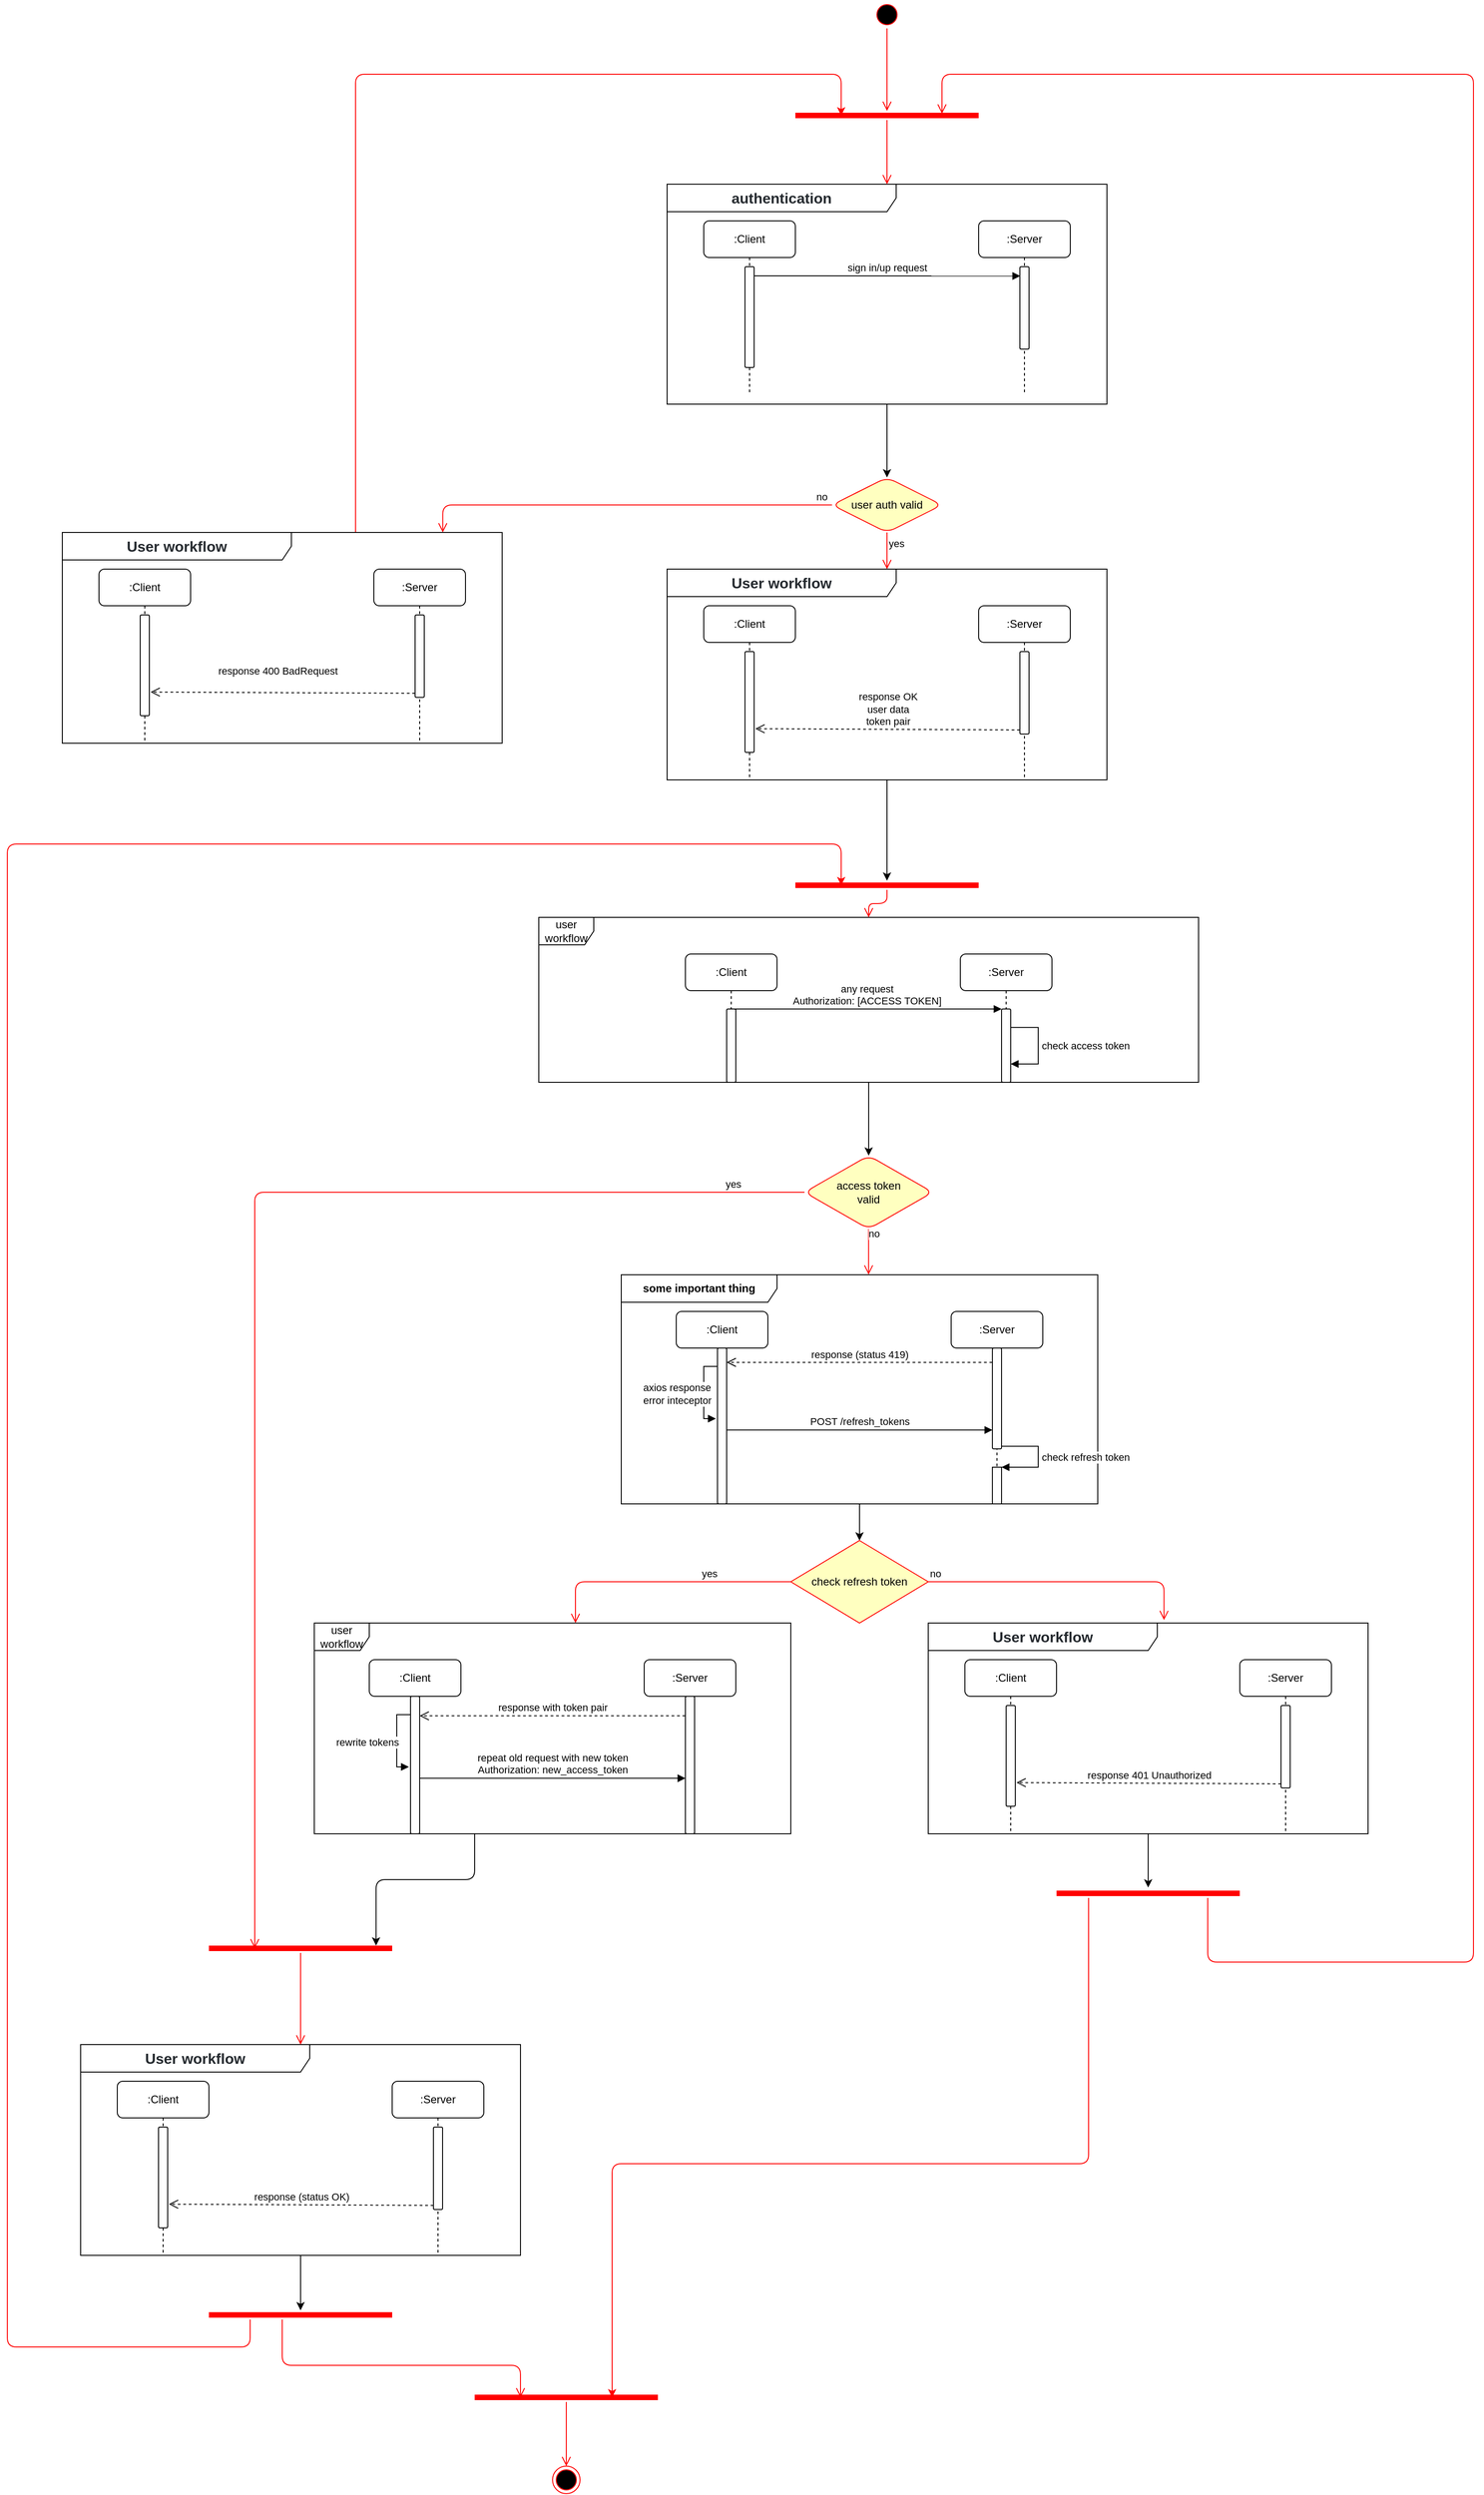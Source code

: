 <mxfile version="12.8.6" type="google"><diagram name="Page-1" id="0783ab3e-0a74-02c8-0abd-f7b4e66b4bec"><mxGraphModel dx="1985" dy="1470" grid="1" gridSize="10" guides="1" tooltips="1" connect="1" arrows="1" fold="1" page="0" pageScale="1" pageWidth="850" pageHeight="1100" background="#ffffff" math="0" shadow="0"><root><mxCell id="0"/><mxCell id="1" parent="0"/><mxCell id="Prn3DnDI0XeHpRy15rnN-8" style="edgeStyle=orthogonalEdgeStyle;rounded=0;orthogonalLoop=1;jettySize=auto;html=1;" parent="1" source="Prn3DnDI0XeHpRy15rnN-4" target="Prn3DnDI0XeHpRy15rnN-5" edge="1"><mxGeometry relative="1" as="geometry"/></mxCell><mxCell id="Prn3DnDI0XeHpRy15rnN-4" value="some important thing" style="shape=umlFrame;whiteSpace=wrap;html=1;rounded=1;width=170;height=30;fontStyle=1" parent="1" vertex="1"><mxGeometry x="170" y="910" width="520" height="250" as="geometry"/></mxCell><mxCell id="_Bko2uoVZ0eVlzOnAlJD-45" value="user workflow" style="shape=umlFrame;whiteSpace=wrap;html=1;rounded=1;" parent="1" vertex="1"><mxGeometry x="80" y="520" width="720" height="180" as="geometry"/></mxCell><mxCell id="_Bko2uoVZ0eVlzOnAlJD-30" style="edgeStyle=orthogonalEdgeStyle;rounded=0;orthogonalLoop=1;jettySize=auto;html=1;entryX=0.5;entryY=0;entryDx=0;entryDy=0;strokeColor=#000000;" parent="1" source="_Bko2uoVZ0eVlzOnAlJD-26" target="_Bko2uoVZ0eVlzOnAlJD-27" edge="1"><mxGeometry relative="1" as="geometry"/></mxCell><mxCell id="_Bko2uoVZ0eVlzOnAlJD-26" value="&lt;span style=&quot;box-sizing: border-box ; font-weight: 600 ; color: rgb(36 , 41 , 46) ; font-family: , &amp;#34;blinkmacsystemfont&amp;#34; , &amp;#34;segoe ui&amp;#34; , &amp;#34;helvetica&amp;#34; , &amp;#34;arial&amp;#34; , sans-serif , &amp;#34;apple color emoji&amp;#34; , &amp;#34;segoe ui emoji&amp;#34; ; font-size: 16px&quot;&gt;authentication&lt;/span&gt;" style="shape=umlFrame;whiteSpace=wrap;html=1;rounded=1;width=250;height=30;" parent="1" vertex="1"><mxGeometry x="220" y="-280" width="480" height="240" as="geometry"/></mxCell><mxCell id="_Bko2uoVZ0eVlzOnAlJD-3" value="" style="ellipse;html=1;shape=startState;fillColor=#000000;strokeColor=#ff0000;rounded=1;" parent="1" vertex="1"><mxGeometry x="445" y="-480" width="30" height="30" as="geometry"/></mxCell><mxCell id="_Bko2uoVZ0eVlzOnAlJD-4" value="" style="edgeStyle=orthogonalEdgeStyle;html=1;verticalAlign=bottom;endArrow=open;endSize=8;strokeColor=#ff0000;" parent="1" edge="1"><mxGeometry relative="1" as="geometry"><mxPoint x="460" y="-360" as="targetPoint"/><mxPoint x="460" y="-450" as="sourcePoint"/></mxGeometry></mxCell><mxCell id="_Bko2uoVZ0eVlzOnAlJD-5" value=":Client" style="shape=umlLifeline;perimeter=lifelinePerimeter;whiteSpace=wrap;html=1;container=1;collapsible=0;recursiveResize=0;outlineConnect=0;rounded=1;" parent="1" vertex="1"><mxGeometry x="260" y="-240" width="100" height="190" as="geometry"/></mxCell><mxCell id="_Bko2uoVZ0eVlzOnAlJD-6" value=":Server" style="shape=umlLifeline;perimeter=lifelinePerimeter;whiteSpace=wrap;html=1;container=1;collapsible=0;recursiveResize=0;outlineConnect=0;rounded=1;" parent="1" vertex="1"><mxGeometry x="560" y="-240" width="100" height="190" as="geometry"/></mxCell><mxCell id="_Bko2uoVZ0eVlzOnAlJD-20" value="" style="html=1;points=[];perimeter=orthogonalPerimeter;rounded=1;" parent="_Bko2uoVZ0eVlzOnAlJD-6" vertex="1"><mxGeometry x="45" y="50" width="10" height="90" as="geometry"/></mxCell><mxCell id="_Bko2uoVZ0eVlzOnAlJD-19" value="" style="html=1;points=[];perimeter=orthogonalPerimeter;rounded=1;" parent="1" vertex="1"><mxGeometry x="305" y="-190" width="10" height="110" as="geometry"/></mxCell><mxCell id="_Bko2uoVZ0eVlzOnAlJD-21" value="sign in/up request" style="html=1;verticalAlign=bottom;endArrow=block;entryX=0.042;entryY=0.113;strokeColor=#000000;entryDx=0;entryDy=0;entryPerimeter=0;" parent="1" target="_Bko2uoVZ0eVlzOnAlJD-20" edge="1"><mxGeometry relative="1" as="geometry"><mxPoint x="315" y="-180" as="sourcePoint"/></mxGeometry></mxCell><mxCell id="_Bko2uoVZ0eVlzOnAlJD-27" value="user auth valid" style="rhombus;whiteSpace=wrap;html=1;fillColor=#ffffc0;strokeColor=#ff0000;rounded=1;" parent="1" vertex="1"><mxGeometry x="400" y="40" width="120" height="60" as="geometry"/></mxCell><mxCell id="_Bko2uoVZ0eVlzOnAlJD-28" value="no" style="edgeStyle=orthogonalEdgeStyle;html=1;align=left;verticalAlign=bottom;endArrow=open;endSize=8;strokeColor=#ff0000;entryX=0.865;entryY=0;entryDx=0;entryDy=0;entryPerimeter=0;exitX=0;exitY=0.5;exitDx=0;exitDy=0;" parent="1" source="_Bko2uoVZ0eVlzOnAlJD-27" target="Prn3DnDI0XeHpRy15rnN-72" edge="1"><mxGeometry x="-0.917" relative="1" as="geometry"><mxPoint x="750" y="-340" as="targetPoint"/><mxPoint x="400" y="60" as="sourcePoint"/><Array as="points"><mxPoint x="-25" y="70"/></Array><mxPoint as="offset"/></mxGeometry></mxCell><mxCell id="_Bko2uoVZ0eVlzOnAlJD-29" value="yes" style="edgeStyle=orthogonalEdgeStyle;html=1;align=left;verticalAlign=middle;endArrow=open;endSize=8;strokeColor=#ff0000;labelPosition=right;verticalLabelPosition=middle;textDirection=ltr;" parent="1" source="_Bko2uoVZ0eVlzOnAlJD-27" target="Prn3DnDI0XeHpRy15rnN-57" edge="1"><mxGeometry x="-0.4" relative="1" as="geometry"><mxPoint x="482" y="562.6" as="targetPoint"/><Array as="points"/><mxPoint as="offset"/></mxGeometry></mxCell><mxCell id="_Bko2uoVZ0eVlzOnAlJD-31" value="" style="shape=line;html=1;strokeWidth=6;strokeColor=#ff0000;rounded=1;" parent="1" vertex="1"><mxGeometry x="360" y="-360" width="200" height="10" as="geometry"/></mxCell><mxCell id="_Bko2uoVZ0eVlzOnAlJD-32" value="" style="edgeStyle=orthogonalEdgeStyle;html=1;verticalAlign=bottom;endArrow=open;endSize=8;strokeColor=#ff0000;" parent="1" source="_Bko2uoVZ0eVlzOnAlJD-31" edge="1"><mxGeometry relative="1" as="geometry"><mxPoint x="460" y="-280" as="targetPoint"/></mxGeometry></mxCell><mxCell id="_Bko2uoVZ0eVlzOnAlJD-34" value=":Client" style="shape=umlLifeline;perimeter=lifelinePerimeter;whiteSpace=wrap;html=1;container=1;collapsible=0;recursiveResize=0;outlineConnect=0;rounded=1;" parent="1" vertex="1"><mxGeometry x="240" y="560" width="100" height="140" as="geometry"/></mxCell><mxCell id="_Bko2uoVZ0eVlzOnAlJD-37" value="" style="html=1;points=[];perimeter=orthogonalPerimeter;rounded=1;" parent="_Bko2uoVZ0eVlzOnAlJD-34" vertex="1"><mxGeometry x="45" y="60" width="10" height="80" as="geometry"/></mxCell><mxCell id="_Bko2uoVZ0eVlzOnAlJD-35" value=":Server" style="shape=umlLifeline;perimeter=lifelinePerimeter;whiteSpace=wrap;html=1;container=1;collapsible=0;recursiveResize=0;outlineConnect=0;rounded=1;" parent="1" vertex="1"><mxGeometry x="540" y="560" width="100" height="140" as="geometry"/></mxCell><mxCell id="_Bko2uoVZ0eVlzOnAlJD-38" value="" style="html=1;points=[];perimeter=orthogonalPerimeter;rounded=1;" parent="_Bko2uoVZ0eVlzOnAlJD-35" vertex="1"><mxGeometry x="45" y="60" width="10" height="80" as="geometry"/></mxCell><mxCell id="_Bko2uoVZ0eVlzOnAlJD-44" value="check access token" style="edgeStyle=orthogonalEdgeStyle;html=1;align=left;spacingLeft=2;endArrow=block;rounded=0;strokeColor=#000000;exitX=1.028;exitY=0.251;exitDx=0;exitDy=0;exitPerimeter=0;" parent="_Bko2uoVZ0eVlzOnAlJD-35" source="_Bko2uoVZ0eVlzOnAlJD-38" edge="1"><mxGeometry relative="1" as="geometry"><mxPoint x="60" y="80" as="sourcePoint"/><Array as="points"><mxPoint x="85" y="80"/><mxPoint x="85" y="120"/></Array><mxPoint x="55" y="120" as="targetPoint"/></mxGeometry></mxCell><mxCell id="_Bko2uoVZ0eVlzOnAlJD-39" value="any request&lt;br&gt;Authorization: [ACCESS TOKEN]" style="html=1;verticalAlign=bottom;endArrow=block;entryX=0;entryY=0;strokeColor=#000000;" parent="1" source="_Bko2uoVZ0eVlzOnAlJD-34" target="_Bko2uoVZ0eVlzOnAlJD-38" edge="1"><mxGeometry relative="1" as="geometry"><mxPoint x="515" y="620" as="sourcePoint"/></mxGeometry></mxCell><mxCell id="_Bko2uoVZ0eVlzOnAlJD-49" style="edgeStyle=orthogonalEdgeStyle;rounded=0;orthogonalLoop=1;jettySize=auto;html=1;entryX=0.5;entryY=0;entryDx=0;entryDy=0;strokeColor=#000000;" parent="1" source="_Bko2uoVZ0eVlzOnAlJD-45" target="_Bko2uoVZ0eVlzOnAlJD-46" edge="1"><mxGeometry relative="1" as="geometry"/></mxCell><mxCell id="_Bko2uoVZ0eVlzOnAlJD-46" value="access token&lt;br&gt;valid" style="rhombus;whiteSpace=wrap;html=1;fillColor=#ffffc0;strokeColor=#ff0000;rounded=1;" parent="1" vertex="1"><mxGeometry x="370" y="780" width="140" height="80" as="geometry"/></mxCell><mxCell id="_Bko2uoVZ0eVlzOnAlJD-47" value="no" style="edgeStyle=orthogonalEdgeStyle;html=1;align=left;verticalAlign=bottom;endArrow=open;endSize=8;strokeColor=#ff0000;entryX=0.519;entryY=-0.001;entryDx=0;entryDy=0;entryPerimeter=0;" parent="1" source="_Bko2uoVZ0eVlzOnAlJD-46" target="Prn3DnDI0XeHpRy15rnN-4" edge="1"><mxGeometry x="1" y="-30" relative="1" as="geometry"><mxPoint x="440" y="928" as="targetPoint"/><Array as="points"><mxPoint x="440" y="910"/></Array><mxPoint x="-30" y="-25" as="offset"/></mxGeometry></mxCell><mxCell id="_Bko2uoVZ0eVlzOnAlJD-48" value="yes" style="edgeStyle=orthogonalEdgeStyle;html=1;align=center;verticalAlign=bottom;endArrow=open;endSize=8;strokeColor=#ff0000;entryX=0.25;entryY=0.5;entryDx=0;entryDy=0;entryPerimeter=0;exitX=0;exitY=0.5;exitDx=0;exitDy=0;labelPosition=center;verticalLabelPosition=top;" parent="1" source="_Bko2uoVZ0eVlzOnAlJD-46" target="Prn3DnDI0XeHpRy15rnN-51" edge="1"><mxGeometry x="-0.89" relative="1" as="geometry"><mxPoint x="440" y="980" as="targetPoint"/><Array as="points"><mxPoint x="-230" y="820"/></Array><mxPoint as="offset"/></mxGeometry></mxCell><mxCell id="_Bko2uoVZ0eVlzOnAlJD-50" value=":Client" style="shape=umlLifeline;perimeter=lifelinePerimeter;whiteSpace=wrap;html=1;container=1;collapsible=0;recursiveResize=0;outlineConnect=0;rounded=1;" parent="1" vertex="1"><mxGeometry x="230" y="950" width="100" height="210" as="geometry"/></mxCell><mxCell id="_Bko2uoVZ0eVlzOnAlJD-51" value="" style="html=1;points=[];perimeter=orthogonalPerimeter;rounded=1;" parent="_Bko2uoVZ0eVlzOnAlJD-50" vertex="1"><mxGeometry x="45" y="40" width="10" height="170" as="geometry"/></mxCell><mxCell id="Prn3DnDI0XeHpRy15rnN-2" value="axios response&lt;br&gt;error inteceptor" style="edgeStyle=orthogonalEdgeStyle;html=1;align=left;spacingLeft=2;endArrow=block;entryX=-0.181;entryY=0.43;entryDx=0;entryDy=0;entryPerimeter=0;rounded=0;" parent="_Bko2uoVZ0eVlzOnAlJD-50" source="_Bko2uoVZ0eVlzOnAlJD-51" edge="1"><mxGeometry x="0.054" y="-70" relative="1" as="geometry"><mxPoint x="50" y="80" as="sourcePoint"/><Array as="points"><mxPoint x="30" y="60"/><mxPoint x="30" y="117"/><mxPoint x="43" y="117"/></Array><mxPoint x="43.19" y="117.2" as="targetPoint"/><mxPoint as="offset"/></mxGeometry></mxCell><mxCell id="_Bko2uoVZ0eVlzOnAlJD-52" value=":Server" style="shape=umlLifeline;perimeter=lifelinePerimeter;whiteSpace=wrap;html=1;container=1;collapsible=0;recursiveResize=0;outlineConnect=0;rounded=1;strokeColor=#000000;" parent="1" vertex="1"><mxGeometry x="530" y="950" width="100" height="210" as="geometry"/></mxCell><mxCell id="_Bko2uoVZ0eVlzOnAlJD-53" value="" style="html=1;points=[];perimeter=orthogonalPerimeter;rounded=1;" parent="_Bko2uoVZ0eVlzOnAlJD-52" vertex="1"><mxGeometry x="45" y="40" width="10" height="110" as="geometry"/></mxCell><mxCell id="Prn3DnDI0XeHpRy15rnN-48" value="" style="html=1;points=[];perimeter=orthogonalPerimeter;" parent="_Bko2uoVZ0eVlzOnAlJD-52" vertex="1"><mxGeometry x="45" y="170" width="10" height="40" as="geometry"/></mxCell><mxCell id="Prn3DnDI0XeHpRy15rnN-49" value="check refresh token" style="edgeStyle=orthogonalEdgeStyle;html=1;align=left;spacingLeft=2;endArrow=block;rounded=0;entryX=1;entryY=0;strokeColor=#000000;exitX=1.024;exitY=0.974;exitDx=0;exitDy=0;exitPerimeter=0;" parent="_Bko2uoVZ0eVlzOnAlJD-52" source="_Bko2uoVZ0eVlzOnAlJD-53" target="Prn3DnDI0XeHpRy15rnN-48" edge="1"><mxGeometry relative="1" as="geometry"><mxPoint x="70" y="130" as="sourcePoint"/><Array as="points"><mxPoint x="95" y="147"/><mxPoint x="95" y="170"/></Array></mxGeometry></mxCell><mxCell id="_Bko2uoVZ0eVlzOnAlJD-55" value="response (status 419)" style="html=1;verticalAlign=bottom;endArrow=open;dashed=1;endSize=8;strokeColor=#000000;exitX=-0.014;exitY=0.142;exitDx=0;exitDy=0;exitPerimeter=0;" parent="1" source="_Bko2uoVZ0eVlzOnAlJD-53" target="_Bko2uoVZ0eVlzOnAlJD-51" edge="1"><mxGeometry relative="1" as="geometry"><mxPoint x="570" y="1030" as="sourcePoint"/><mxPoint x="290" y="1011" as="targetPoint"/></mxGeometry></mxCell><mxCell id="_Bko2uoVZ0eVlzOnAlJD-56" value="POST /refresh_tokens" style="html=1;verticalAlign=bottom;endArrow=block;strokeColor=#000000;exitX=0.99;exitY=0.735;exitDx=0;exitDy=0;exitPerimeter=0;" parent="1" target="_Bko2uoVZ0eVlzOnAlJD-53" edge="1"><mxGeometry width="80" relative="1" as="geometry"><mxPoint x="284.9" y="1079.4" as="sourcePoint"/><mxPoint x="550" y="1080" as="targetPoint"/></mxGeometry></mxCell><mxCell id="Prn3DnDI0XeHpRy15rnN-5" value="check refresh token" style="rhombus;whiteSpace=wrap;html=1;fillColor=#ffffc0;strokeColor=#ff0000;" parent="1" vertex="1"><mxGeometry x="355" y="1200" width="150" height="90" as="geometry"/></mxCell><mxCell id="Prn3DnDI0XeHpRy15rnN-6" value="no" style="edgeStyle=orthogonalEdgeStyle;html=1;align=left;verticalAlign=bottom;endArrow=open;endSize=8;strokeColor=#ff0000;entryX=0.536;entryY=-0.014;entryDx=0;entryDy=0;entryPerimeter=0;" parent="1" source="Prn3DnDI0XeHpRy15rnN-5" target="Prn3DnDI0XeHpRy15rnN-22" edge="1"><mxGeometry x="-1" relative="1" as="geometry"><mxPoint x="490" y="1390" as="targetPoint"/><Array as="points"><mxPoint x="762" y="1245"/></Array></mxGeometry></mxCell><mxCell id="Prn3DnDI0XeHpRy15rnN-7" value="yes" style="edgeStyle=orthogonalEdgeStyle;html=1;align=center;verticalAlign=bottom;endArrow=open;endSize=8;strokeColor=#ff0000;exitX=0;exitY=0.5;exitDx=0;exitDy=0;labelPosition=center;verticalLabelPosition=top;" parent="1" source="Prn3DnDI0XeHpRy15rnN-5" target="Prn3DnDI0XeHpRy15rnN-33" edge="1"><mxGeometry x="-0.364" relative="1" as="geometry"><mxPoint x="350" y="1470" as="targetPoint"/><Array as="points"><mxPoint x="120" y="1245"/></Array><mxPoint as="offset"/></mxGeometry></mxCell><mxCell id="Prn3DnDI0XeHpRy15rnN-71" style="edgeStyle=orthogonalEdgeStyle;rounded=1;orthogonalLoop=1;jettySize=auto;html=1;strokeColor=#000000;" parent="1" source="Prn3DnDI0XeHpRy15rnN-10" target="VYJqMbHWLJDwCnTSCtv0-4" edge="1"><mxGeometry relative="1" as="geometry"/></mxCell><mxCell id="Prn3DnDI0XeHpRy15rnN-10" value="&lt;span style=&quot;box-sizing: border-box ; font-weight: 600 ; color: rgb(36 , 41 , 46) ; font-family: , &amp;#34;blinkmacsystemfont&amp;#34; , &amp;#34;segoe ui&amp;#34; , &amp;#34;helvetica&amp;#34; , &amp;#34;arial&amp;#34; , sans-serif , &amp;#34;apple color emoji&amp;#34; , &amp;#34;segoe ui emoji&amp;#34; ; font-size: 16px&quot;&gt;User workflow&lt;/span&gt;" style="shape=umlFrame;whiteSpace=wrap;html=1;rounded=1;width=250;height=30;" parent="1" vertex="1"><mxGeometry x="-420" y="1750" width="480" height="230" as="geometry"/></mxCell><mxCell id="Prn3DnDI0XeHpRy15rnN-11" value=":Client" style="shape=umlLifeline;perimeter=lifelinePerimeter;whiteSpace=wrap;html=1;container=1;collapsible=0;recursiveResize=0;outlineConnect=0;rounded=1;" parent="1" vertex="1"><mxGeometry x="-380" y="1790" width="100" height="190" as="geometry"/></mxCell><mxCell id="Prn3DnDI0XeHpRy15rnN-12" value=":Server" style="shape=umlLifeline;perimeter=lifelinePerimeter;whiteSpace=wrap;html=1;container=1;collapsible=0;recursiveResize=0;outlineConnect=0;rounded=1;" parent="1" vertex="1"><mxGeometry x="-80" y="1790" width="100" height="190" as="geometry"/></mxCell><mxCell id="Prn3DnDI0XeHpRy15rnN-13" value="" style="html=1;points=[];perimeter=orthogonalPerimeter;rounded=1;" parent="Prn3DnDI0XeHpRy15rnN-12" vertex="1"><mxGeometry x="45" y="50" width="10" height="90" as="geometry"/></mxCell><mxCell id="Prn3DnDI0XeHpRy15rnN-14" value="" style="html=1;points=[];perimeter=orthogonalPerimeter;rounded=1;" parent="1" vertex="1"><mxGeometry x="-335" y="1840" width="10" height="110" as="geometry"/></mxCell><mxCell id="Prn3DnDI0XeHpRy15rnN-16" value="response (status OK)" style="html=1;verticalAlign=bottom;endArrow=open;dashed=1;endSize=8;exitX=0;exitY=0.95;strokeColor=#000000;entryX=1.136;entryY=0.765;entryDx=0;entryDy=0;entryPerimeter=0;" parent="1" source="Prn3DnDI0XeHpRy15rnN-13" target="Prn3DnDI0XeHpRy15rnN-14" edge="1"><mxGeometry relative="1" as="geometry"><mxPoint x="-320" y="1926" as="targetPoint"/></mxGeometry></mxCell><mxCell id="Prn3DnDI0XeHpRy15rnN-56" style="edgeStyle=orthogonalEdgeStyle;rounded=1;orthogonalLoop=1;jettySize=auto;html=1;strokeColor=#000000;" parent="1" source="Prn3DnDI0XeHpRy15rnN-22" edge="1"><mxGeometry relative="1" as="geometry"><mxPoint x="745" y="1578.667" as="targetPoint"/></mxGeometry></mxCell><mxCell id="Prn3DnDI0XeHpRy15rnN-22" value="&lt;span style=&quot;box-sizing: border-box ; font-weight: 600 ; color: rgb(36 , 41 , 46) ; font-family: , &amp;#34;blinkmacsystemfont&amp;#34; , &amp;#34;segoe ui&amp;#34; , &amp;#34;helvetica&amp;#34; , &amp;#34;arial&amp;#34; , sans-serif , &amp;#34;apple color emoji&amp;#34; , &amp;#34;segoe ui emoji&amp;#34; ; font-size: 16px&quot;&gt;User workflow&lt;/span&gt;" style="shape=umlFrame;whiteSpace=wrap;html=1;rounded=1;width=250;height=30;" parent="1" vertex="1"><mxGeometry x="505" y="1290" width="480" height="230" as="geometry"/></mxCell><mxCell id="Prn3DnDI0XeHpRy15rnN-23" value=":Client" style="shape=umlLifeline;perimeter=lifelinePerimeter;whiteSpace=wrap;html=1;container=1;collapsible=0;recursiveResize=0;outlineConnect=0;rounded=1;" parent="1" vertex="1"><mxGeometry x="545" y="1330" width="100" height="190" as="geometry"/></mxCell><mxCell id="Prn3DnDI0XeHpRy15rnN-24" value=":Server" style="shape=umlLifeline;perimeter=lifelinePerimeter;whiteSpace=wrap;html=1;container=1;collapsible=0;recursiveResize=0;outlineConnect=0;rounded=1;" parent="1" vertex="1"><mxGeometry x="845" y="1330" width="100" height="190" as="geometry"/></mxCell><mxCell id="Prn3DnDI0XeHpRy15rnN-25" value="" style="html=1;points=[];perimeter=orthogonalPerimeter;rounded=1;" parent="Prn3DnDI0XeHpRy15rnN-24" vertex="1"><mxGeometry x="45" y="50" width="10" height="90" as="geometry"/></mxCell><mxCell id="Prn3DnDI0XeHpRy15rnN-26" value="" style="html=1;points=[];perimeter=orthogonalPerimeter;rounded=1;" parent="1" vertex="1"><mxGeometry x="590" y="1380" width="10" height="110" as="geometry"/></mxCell><mxCell id="Prn3DnDI0XeHpRy15rnN-27" value="response 401 Unauthorized" style="html=1;verticalAlign=bottom;endArrow=open;dashed=1;endSize=8;exitX=0;exitY=0.95;strokeColor=#000000;entryX=1.136;entryY=0.765;entryDx=0;entryDy=0;entryPerimeter=0;" parent="1" source="Prn3DnDI0XeHpRy15rnN-25" target="Prn3DnDI0XeHpRy15rnN-26" edge="1"><mxGeometry relative="1" as="geometry"><mxPoint x="605" y="1466" as="targetPoint"/></mxGeometry></mxCell><mxCell id="Prn3DnDI0XeHpRy15rnN-45" style="edgeStyle=orthogonalEdgeStyle;rounded=1;orthogonalLoop=1;jettySize=auto;html=1;entryX=0.912;entryY=0.2;entryDx=0;entryDy=0;entryPerimeter=0;strokeColor=#000000;" parent="1" source="Prn3DnDI0XeHpRy15rnN-33" target="Prn3DnDI0XeHpRy15rnN-51" edge="1"><mxGeometry relative="1" as="geometry"><Array as="points"><mxPoint x="10" y="1570"/><mxPoint x="-98" y="1570"/></Array></mxGeometry></mxCell><mxCell id="Prn3DnDI0XeHpRy15rnN-33" value="user workflow" style="shape=umlFrame;whiteSpace=wrap;html=1;rounded=1;" parent="1" vertex="1"><mxGeometry x="-165" y="1290" width="520" height="230" as="geometry"/></mxCell><mxCell id="Prn3DnDI0XeHpRy15rnN-34" value=":Client" style="shape=umlLifeline;perimeter=lifelinePerimeter;whiteSpace=wrap;html=1;container=1;collapsible=0;recursiveResize=0;outlineConnect=0;rounded=1;" parent="1" vertex="1"><mxGeometry x="-105" y="1330" width="100" height="190" as="geometry"/></mxCell><mxCell id="Prn3DnDI0XeHpRy15rnN-35" value="" style="html=1;points=[];perimeter=orthogonalPerimeter;rounded=1;" parent="Prn3DnDI0XeHpRy15rnN-34" vertex="1"><mxGeometry x="45" y="40" width="10" height="150" as="geometry"/></mxCell><mxCell id="Prn3DnDI0XeHpRy15rnN-36" value="rewrite tokens" style="edgeStyle=orthogonalEdgeStyle;html=1;align=left;spacingLeft=2;endArrow=block;entryX=-0.181;entryY=0.43;entryDx=0;entryDy=0;entryPerimeter=0;rounded=0;" parent="Prn3DnDI0XeHpRy15rnN-34" source="Prn3DnDI0XeHpRy15rnN-35" edge="1"><mxGeometry x="0.054" y="-70" relative="1" as="geometry"><mxPoint x="50" y="80" as="sourcePoint"/><Array as="points"><mxPoint x="30" y="60"/><mxPoint x="30" y="117"/><mxPoint x="43" y="117"/></Array><mxPoint x="43.19" y="117.2" as="targetPoint"/><mxPoint as="offset"/></mxGeometry></mxCell><mxCell id="Prn3DnDI0XeHpRy15rnN-37" value=":Server" style="shape=umlLifeline;perimeter=lifelinePerimeter;whiteSpace=wrap;html=1;container=1;collapsible=0;recursiveResize=0;outlineConnect=0;rounded=1;" parent="1" vertex="1"><mxGeometry x="195" y="1330" width="100" height="190" as="geometry"/></mxCell><mxCell id="Prn3DnDI0XeHpRy15rnN-38" value="" style="html=1;points=[];perimeter=orthogonalPerimeter;rounded=1;" parent="Prn3DnDI0XeHpRy15rnN-37" vertex="1"><mxGeometry x="45" y="40" width="10" height="150" as="geometry"/></mxCell><mxCell id="Prn3DnDI0XeHpRy15rnN-39" value="response with token pair" style="html=1;verticalAlign=bottom;endArrow=open;dashed=1;endSize=8;strokeColor=#000000;exitX=-0.014;exitY=0.142;exitDx=0;exitDy=0;exitPerimeter=0;" parent="1" source="Prn3DnDI0XeHpRy15rnN-38" target="Prn3DnDI0XeHpRy15rnN-35" edge="1"><mxGeometry relative="1" as="geometry"><mxPoint x="235" y="1410" as="sourcePoint"/><mxPoint x="-45" y="1391" as="targetPoint"/></mxGeometry></mxCell><mxCell id="Prn3DnDI0XeHpRy15rnN-40" value="repeat old request with new token&lt;br&gt;Authorization: new_access_token" style="html=1;verticalAlign=bottom;endArrow=block;strokeColor=#000000;exitX=0.99;exitY=0.735;exitDx=0;exitDy=0;exitPerimeter=0;" parent="1" target="Prn3DnDI0XeHpRy15rnN-38" edge="1"><mxGeometry width="80" relative="1" as="geometry"><mxPoint x="-50.1" y="1459.4" as="sourcePoint"/><mxPoint x="215" y="1460" as="targetPoint"/></mxGeometry></mxCell><mxCell id="Prn3DnDI0XeHpRy15rnN-41" value="" style="ellipse;html=1;shape=endState;fillColor=#000000;strokeColor=#ff0000;direction=south;" parent="1" vertex="1"><mxGeometry x="95" y="2210" width="30" height="30" as="geometry"/></mxCell><mxCell id="Prn3DnDI0XeHpRy15rnN-51" value="" style="shape=line;html=1;strokeWidth=6;strokeColor=#ff0000;" parent="1" vertex="1"><mxGeometry x="-280" y="1640" width="200" height="10" as="geometry"/></mxCell><mxCell id="Prn3DnDI0XeHpRy15rnN-52" value="" style="edgeStyle=orthogonalEdgeStyle;html=1;verticalAlign=bottom;endArrow=open;endSize=8;strokeColor=#ff0000;" parent="1" source="Prn3DnDI0XeHpRy15rnN-51" edge="1"><mxGeometry relative="1" as="geometry"><mxPoint x="-180" y="1750" as="targetPoint"/></mxGeometry></mxCell><mxCell id="Prn3DnDI0XeHpRy15rnN-63" style="edgeStyle=orthogonalEdgeStyle;rounded=1;orthogonalLoop=1;jettySize=auto;html=1;strokeColor=#000000;" parent="1" source="Prn3DnDI0XeHpRy15rnN-57" target="VYJqMbHWLJDwCnTSCtv0-7" edge="1"><mxGeometry relative="1" as="geometry"/></mxCell><mxCell id="Prn3DnDI0XeHpRy15rnN-57" value="&lt;span style=&quot;box-sizing: border-box ; font-weight: 600 ; color: rgb(36 , 41 , 46) ; font-family: , &amp;#34;blinkmacsystemfont&amp;#34; , &amp;#34;segoe ui&amp;#34; , &amp;#34;helvetica&amp;#34; , &amp;#34;arial&amp;#34; , sans-serif , &amp;#34;apple color emoji&amp;#34; , &amp;#34;segoe ui emoji&amp;#34; ; font-size: 16px&quot;&gt;User workflow&lt;/span&gt;" style="shape=umlFrame;whiteSpace=wrap;html=1;rounded=1;width=250;height=30;" parent="1" vertex="1"><mxGeometry x="220" y="140" width="480" height="230" as="geometry"/></mxCell><mxCell id="Prn3DnDI0XeHpRy15rnN-58" value=":Client" style="shape=umlLifeline;perimeter=lifelinePerimeter;whiteSpace=wrap;html=1;container=1;collapsible=0;recursiveResize=0;outlineConnect=0;rounded=1;" parent="1" vertex="1"><mxGeometry x="260" y="180" width="100" height="190" as="geometry"/></mxCell><mxCell id="Prn3DnDI0XeHpRy15rnN-59" value=":Server" style="shape=umlLifeline;perimeter=lifelinePerimeter;whiteSpace=wrap;html=1;container=1;collapsible=0;recursiveResize=0;outlineConnect=0;rounded=1;" parent="1" vertex="1"><mxGeometry x="560" y="180" width="100" height="190" as="geometry"/></mxCell><mxCell id="Prn3DnDI0XeHpRy15rnN-60" value="" style="html=1;points=[];perimeter=orthogonalPerimeter;rounded=1;" parent="Prn3DnDI0XeHpRy15rnN-59" vertex="1"><mxGeometry x="45" y="50" width="10" height="90" as="geometry"/></mxCell><mxCell id="Prn3DnDI0XeHpRy15rnN-61" value="" style="html=1;points=[];perimeter=orthogonalPerimeter;rounded=1;" parent="1" vertex="1"><mxGeometry x="305" y="230" width="10" height="110" as="geometry"/></mxCell><mxCell id="Prn3DnDI0XeHpRy15rnN-62" value="response OK&lt;br&gt;user data&lt;br&gt;token pair" style="html=1;verticalAlign=bottom;endArrow=open;dashed=1;endSize=8;exitX=0;exitY=0.95;strokeColor=#000000;entryX=1.136;entryY=0.765;entryDx=0;entryDy=0;entryPerimeter=0;" parent="1" source="Prn3DnDI0XeHpRy15rnN-60" target="Prn3DnDI0XeHpRy15rnN-61" edge="1"><mxGeometry relative="1" as="geometry"><mxPoint x="320" y="316" as="targetPoint"/></mxGeometry></mxCell><mxCell id="Prn3DnDI0XeHpRy15rnN-68" style="edgeStyle=orthogonalEdgeStyle;rounded=1;orthogonalLoop=1;jettySize=auto;html=1;entryX=0.75;entryY=0.5;entryDx=0;entryDy=0;entryPerimeter=0;strokeColor=#FF0000;" parent="1" source="Prn3DnDI0XeHpRy15rnN-64" target="Prn3DnDI0XeHpRy15rnN-66" edge="1"><mxGeometry relative="1" as="geometry"><Array as="points"><mxPoint x="680" y="1880"/><mxPoint x="160" y="1880"/></Array></mxGeometry></mxCell><mxCell id="Prn3DnDI0XeHpRy15rnN-64" value="" style="shape=line;html=1;strokeWidth=6;strokeColor=#ff0000;" parent="1" vertex="1"><mxGeometry x="645" y="1580" width="200" height="10" as="geometry"/></mxCell><mxCell id="Prn3DnDI0XeHpRy15rnN-65" value="" style="edgeStyle=orthogonalEdgeStyle;html=1;verticalAlign=bottom;endArrow=open;endSize=8;strokeColor=#ff0000;" parent="1" source="Prn3DnDI0XeHpRy15rnN-64" edge="1"><mxGeometry relative="1" as="geometry"><mxPoint x="520" y="-357" as="targetPoint"/><Array as="points"><mxPoint x="810" y="1660"/><mxPoint x="1100" y="1660"/><mxPoint x="1100" y="-400"/><mxPoint x="520" y="-400"/><mxPoint x="520" y="-357"/></Array></mxGeometry></mxCell><mxCell id="Prn3DnDI0XeHpRy15rnN-66" value="" style="shape=line;html=1;strokeWidth=6;strokeColor=#ff0000;" parent="1" vertex="1"><mxGeometry x="10" y="2130" width="200" height="10" as="geometry"/></mxCell><mxCell id="Prn3DnDI0XeHpRy15rnN-67" value="" style="edgeStyle=orthogonalEdgeStyle;html=1;verticalAlign=bottom;endArrow=open;endSize=8;strokeColor=#ff0000;" parent="1" source="Prn3DnDI0XeHpRy15rnN-66" edge="1"><mxGeometry relative="1" as="geometry"><mxPoint x="110" y="2210" as="targetPoint"/></mxGeometry></mxCell><mxCell id="Prn3DnDI0XeHpRy15rnN-78" style="edgeStyle=orthogonalEdgeStyle;rounded=1;orthogonalLoop=1;jettySize=auto;html=1;entryX=0.25;entryY=0.5;entryDx=0;entryDy=0;entryPerimeter=0;strokeColor=#FF0000;" parent="1" source="Prn3DnDI0XeHpRy15rnN-72" target="_Bko2uoVZ0eVlzOnAlJD-31" edge="1"><mxGeometry relative="1" as="geometry"><Array as="points"><mxPoint x="-120" y="-400"/><mxPoint x="410" y="-400"/></Array></mxGeometry></mxCell><mxCell id="Prn3DnDI0XeHpRy15rnN-72" value="&lt;span style=&quot;box-sizing: border-box ; font-weight: 600 ; color: rgb(36 , 41 , 46) ; font-family: , &amp;#34;blinkmacsystemfont&amp;#34; , &amp;#34;segoe ui&amp;#34; , &amp;#34;helvetica&amp;#34; , &amp;#34;arial&amp;#34; , sans-serif , &amp;#34;apple color emoji&amp;#34; , &amp;#34;segoe ui emoji&amp;#34; ; font-size: 16px&quot;&gt;User workflow&lt;/span&gt;" style="shape=umlFrame;whiteSpace=wrap;html=1;rounded=1;width=250;height=30;" parent="1" vertex="1"><mxGeometry x="-440" y="100" width="480" height="230" as="geometry"/></mxCell><mxCell id="Prn3DnDI0XeHpRy15rnN-73" value=":Client" style="shape=umlLifeline;perimeter=lifelinePerimeter;whiteSpace=wrap;html=1;container=1;collapsible=0;recursiveResize=0;outlineConnect=0;rounded=1;" parent="1" vertex="1"><mxGeometry x="-400" y="140" width="100" height="190" as="geometry"/></mxCell><mxCell id="Prn3DnDI0XeHpRy15rnN-74" value=":Server" style="shape=umlLifeline;perimeter=lifelinePerimeter;whiteSpace=wrap;html=1;container=1;collapsible=0;recursiveResize=0;outlineConnect=0;rounded=1;" parent="1" vertex="1"><mxGeometry x="-100" y="140" width="100" height="190" as="geometry"/></mxCell><mxCell id="Prn3DnDI0XeHpRy15rnN-75" value="" style="html=1;points=[];perimeter=orthogonalPerimeter;rounded=1;" parent="Prn3DnDI0XeHpRy15rnN-74" vertex="1"><mxGeometry x="45" y="50" width="10" height="90" as="geometry"/></mxCell><mxCell id="Prn3DnDI0XeHpRy15rnN-76" value="" style="html=1;points=[];perimeter=orthogonalPerimeter;rounded=1;" parent="1" vertex="1"><mxGeometry x="-355" y="190" width="10" height="110" as="geometry"/></mxCell><mxCell id="Prn3DnDI0XeHpRy15rnN-77" value="response 400 BadRequest" style="html=1;verticalAlign=bottom;endArrow=open;dashed=1;endSize=8;exitX=0;exitY=0.95;strokeColor=#000000;entryX=1.136;entryY=0.765;entryDx=0;entryDy=0;entryPerimeter=0;" parent="1" source="Prn3DnDI0XeHpRy15rnN-75" target="Prn3DnDI0XeHpRy15rnN-76" edge="1"><mxGeometry x="0.04" y="-15" relative="1" as="geometry"><mxPoint x="-340" y="276" as="targetPoint"/><mxPoint as="offset"/></mxGeometry></mxCell><mxCell id="VYJqMbHWLJDwCnTSCtv0-6" style="edgeStyle=orthogonalEdgeStyle;rounded=1;orthogonalLoop=1;jettySize=auto;html=1;entryX=0.25;entryY=0.5;entryDx=0;entryDy=0;entryPerimeter=0;strokeColor=#FF0000;" parent="1" source="VYJqMbHWLJDwCnTSCtv0-4" target="VYJqMbHWLJDwCnTSCtv0-7" edge="1"><mxGeometry relative="1" as="geometry"><mxPoint x="-250" y="2110" as="targetPoint"/><Array as="points"><mxPoint x="-235" y="2080"/><mxPoint x="-500" y="2080"/><mxPoint x="-500" y="440"/><mxPoint x="410" y="440"/></Array></mxGeometry></mxCell><mxCell id="VYJqMbHWLJDwCnTSCtv0-4" value="" style="shape=line;html=1;strokeWidth=6;strokeColor=#ff0000;" parent="1" vertex="1"><mxGeometry x="-280" y="2040" width="200" height="10" as="geometry"/></mxCell><mxCell id="VYJqMbHWLJDwCnTSCtv0-5" value="" style="edgeStyle=orthogonalEdgeStyle;html=1;verticalAlign=bottom;endArrow=open;endSize=8;strokeColor=#ff0000;entryX=0.25;entryY=0.5;entryDx=0;entryDy=0;entryPerimeter=0;" parent="1" source="VYJqMbHWLJDwCnTSCtv0-4" target="Prn3DnDI0XeHpRy15rnN-66" edge="1"><mxGeometry relative="1" as="geometry"><mxPoint x="-225" y="2160" as="targetPoint"/><Array as="points"><mxPoint x="-200" y="2100"/><mxPoint x="60" y="2100"/></Array></mxGeometry></mxCell><mxCell id="VYJqMbHWLJDwCnTSCtv0-7" value="" style="shape=line;html=1;strokeWidth=6;strokeColor=#ff0000;" parent="1" vertex="1"><mxGeometry x="360" y="480" width="200" height="10" as="geometry"/></mxCell><mxCell id="VYJqMbHWLJDwCnTSCtv0-8" value="" style="edgeStyle=orthogonalEdgeStyle;html=1;verticalAlign=bottom;endArrow=open;endSize=8;strokeColor=#ff0000;" parent="1" source="VYJqMbHWLJDwCnTSCtv0-7" target="_Bko2uoVZ0eVlzOnAlJD-45" edge="1"><mxGeometry relative="1" as="geometry"><mxPoint x="380" y="510" as="targetPoint"/></mxGeometry></mxCell></root></mxGraphModel></diagram></mxfile>